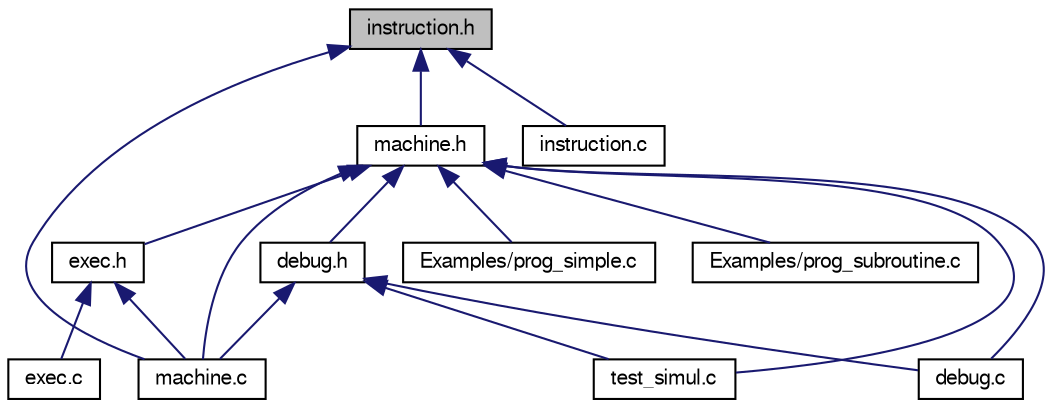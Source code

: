 digraph "instruction.h"
{
  edge [fontname="FreeSans",fontsize="10",labelfontname="FreeSans",labelfontsize="10"];
  node [fontname="FreeSans",fontsize="10",shape=record];
  Node1 [label="instruction.h",height=0.2,width=0.4,color="black", fillcolor="grey75", style="filled" fontcolor="black"];
  Node1 -> Node2 [dir="back",color="midnightblue",fontsize="10",style="solid",fontname="FreeSans"];
  Node2 [label="machine.h",height=0.2,width=0.4,color="black", fillcolor="white", style="filled",URL="$machine_8h.html",tooltip="Description de la structure du processeur et de sa mémoire. "];
  Node2 -> Node3 [dir="back",color="midnightblue",fontsize="10",style="solid",fontname="FreeSans"];
  Node3 [label="debug.h",height=0.2,width=0.4,color="black", fillcolor="white", style="filled",URL="$debug_8h.html",tooltip="Fonctions de mise au point interactive. "];
  Node3 -> Node4 [dir="back",color="midnightblue",fontsize="10",style="solid",fontname="FreeSans"];
  Node4 [label="debug.c",height=0.2,width=0.4,color="black", fillcolor="white", style="filled",URL="$debug_8c.html",tooltip="Fonctions de mise au point interactive. "];
  Node3 -> Node5 [dir="back",color="midnightblue",fontsize="10",style="solid",fontname="FreeSans"];
  Node5 [label="machine.c",height=0.2,width=0.4,color="black", fillcolor="white", style="filled",URL="$machine_8c.html"];
  Node3 -> Node6 [dir="back",color="midnightblue",fontsize="10",style="solid",fontname="FreeSans"];
  Node6 [label="test_simul.c",height=0.2,width=0.4,color="black", fillcolor="white", style="filled",URL="$test__simul_8c.html",tooltip="Test du simulateur. "];
  Node2 -> Node4 [dir="back",color="midnightblue",fontsize="10",style="solid",fontname="FreeSans"];
  Node2 -> Node7 [dir="back",color="midnightblue",fontsize="10",style="solid",fontname="FreeSans"];
  Node7 [label="Examples/prog_simple.c",height=0.2,width=0.4,color="black", fillcolor="white", style="filled",URL="$prog__simple_8c.html"];
  Node2 -> Node8 [dir="back",color="midnightblue",fontsize="10",style="solid",fontname="FreeSans"];
  Node8 [label="Examples/prog_subroutine.c",height=0.2,width=0.4,color="black", fillcolor="white", style="filled",URL="$prog__subroutine_8c.html"];
  Node2 -> Node9 [dir="back",color="midnightblue",fontsize="10",style="solid",fontname="FreeSans"];
  Node9 [label="exec.h",height=0.2,width=0.4,color="black", fillcolor="white", style="filled",URL="$exec_8h.html",tooltip="Exécution d&#39;une instruction. "];
  Node9 -> Node10 [dir="back",color="midnightblue",fontsize="10",style="solid",fontname="FreeSans"];
  Node10 [label="exec.c",height=0.2,width=0.4,color="black", fillcolor="white", style="filled",URL="$exec_8c.html"];
  Node9 -> Node5 [dir="back",color="midnightblue",fontsize="10",style="solid",fontname="FreeSans"];
  Node2 -> Node5 [dir="back",color="midnightblue",fontsize="10",style="solid",fontname="FreeSans"];
  Node2 -> Node6 [dir="back",color="midnightblue",fontsize="10",style="solid",fontname="FreeSans"];
  Node1 -> Node11 [dir="back",color="midnightblue",fontsize="10",style="solid",fontname="FreeSans"];
  Node11 [label="instruction.c",height=0.2,width=0.4,color="black", fillcolor="white", style="filled",URL="$instruction_8c.html",tooltip="Description du jeu d&#39;instruction. "];
  Node1 -> Node5 [dir="back",color="midnightblue",fontsize="10",style="solid",fontname="FreeSans"];
}

